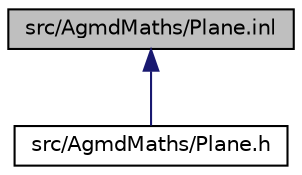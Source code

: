 digraph "src/AgmdMaths/Plane.inl"
{
  edge [fontname="Helvetica",fontsize="10",labelfontname="Helvetica",labelfontsize="10"];
  node [fontname="Helvetica",fontsize="10",shape=record];
  Node1 [label="src/AgmdMaths/Plane.inl",height=0.2,width=0.4,color="black", fillcolor="grey75", style="filled" fontcolor="black"];
  Node1 -> Node2 [dir="back",color="midnightblue",fontsize="10",style="solid",fontname="Helvetica"];
  Node2 [label="src/AgmdMaths/Plane.h",height=0.2,width=0.4,color="black", fillcolor="white", style="filled",URL="$_agmd_maths_2_plane_8h.html"];
}
